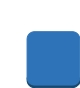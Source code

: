 <?xml version="1.0" encoding="UTF-8"?>
<dia:diagram xmlns:dia="http://www.lysator.liu.se/~alla/dia/">
  <dia:layer name="Fondo" visible="true" active="true">
    <dia:group>
      <dia:group>
        <dia:group>
          <dia:group>
            <dia:object type="Standard - BezierLine" version="0" id="O0">
              <dia:attribute name="obj_pos">
                <dia:point val="3.939,3.233"/>
              </dia:attribute>
              <dia:attribute name="obj_bb">
                <dia:rectangle val="2.936,3.233;4.936,3.556"/>
              </dia:attribute>
              <dia:attribute name="bez_points">
                <dia:point val="3.939,3.233"/>
                <dia:point val="3.939,3.364"/>
                <dia:point val="3.939,3.233"/>
                <dia:point val="3.939,3.364"/>
                <dia:point val="3.939,3.382"/>
                <dia:point val="3.938,3.4"/>
                <dia:point val="3.936,3.417"/>
                <dia:point val="3.936,3.286"/>
                <dia:point val="3.936,3.417"/>
                <dia:point val="3.936,3.286"/>
                <dia:point val="3.938,3.269"/>
                <dia:point val="3.939,3.251"/>
                <dia:point val="3.939,3.233"/>
              </dia:attribute>
              <dia:attribute name="corner_types">
                <dia:enum val="0"/>
                <dia:enum val="0"/>
                <dia:enum val="0"/>
                <dia:enum val="0"/>
                <dia:enum val="0"/>
              </dia:attribute>
              <dia:attribute name="line_color">
                <dia:color val="#19486f"/>
              </dia:attribute>
              <dia:attribute name="line_width">
                <dia:real val="0"/>
              </dia:attribute>
            </dia:object>
            <dia:object type="Standard - BezierLine" version="0" id="O1">
              <dia:attribute name="obj_pos">
                <dia:point val="3.936,3.286"/>
              </dia:attribute>
              <dia:attribute name="obj_bb">
                <dia:rectangle val="3.922,3.286;3.936,3.477"/>
              </dia:attribute>
              <dia:attribute name="bez_points">
                <dia:point val="3.936,3.286"/>
                <dia:point val="3.936,3.417"/>
                <dia:point val="3.936,3.286"/>
                <dia:point val="3.936,3.417"/>
                <dia:point val="3.932,3.438"/>
                <dia:point val="3.928,3.458"/>
                <dia:point val="3.922,3.477"/>
                <dia:point val="3.922,3.347"/>
                <dia:point val="3.922,3.477"/>
                <dia:point val="3.922,3.347"/>
                <dia:point val="3.928,3.327"/>
                <dia:point val="3.932,3.307"/>
                <dia:point val="3.936,3.286"/>
              </dia:attribute>
              <dia:attribute name="corner_types">
                <dia:enum val="0"/>
                <dia:enum val="0"/>
                <dia:enum val="0"/>
                <dia:enum val="0"/>
                <dia:enum val="0"/>
              </dia:attribute>
              <dia:attribute name="line_color">
                <dia:color val="#19486f"/>
              </dia:attribute>
              <dia:attribute name="line_width">
                <dia:real val="0"/>
              </dia:attribute>
            </dia:object>
            <dia:object type="Standard - BezierLine" version="0" id="O2">
              <dia:attribute name="obj_pos">
                <dia:point val="3.922,3.347"/>
              </dia:attribute>
              <dia:attribute name="obj_bb">
                <dia:rectangle val="3.893,3.347;3.922,3.543"/>
              </dia:attribute>
              <dia:attribute name="bez_points">
                <dia:point val="3.922,3.347"/>
                <dia:point val="3.922,3.477"/>
                <dia:point val="3.922,3.347"/>
                <dia:point val="3.922,3.477"/>
                <dia:point val="3.914,3.5"/>
                <dia:point val="3.905,3.522"/>
                <dia:point val="3.893,3.543"/>
                <dia:point val="3.893,3.413"/>
                <dia:point val="3.893,3.543"/>
                <dia:point val="3.893,3.413"/>
                <dia:point val="3.905,3.392"/>
                <dia:point val="3.914,3.37"/>
                <dia:point val="3.922,3.347"/>
              </dia:attribute>
              <dia:attribute name="corner_types">
                <dia:enum val="0"/>
                <dia:enum val="0"/>
                <dia:enum val="0"/>
                <dia:enum val="0"/>
                <dia:enum val="0"/>
              </dia:attribute>
              <dia:attribute name="line_color">
                <dia:color val="#19486f"/>
              </dia:attribute>
              <dia:attribute name="line_width">
                <dia:real val="0"/>
              </dia:attribute>
            </dia:object>
          </dia:group>
          <dia:object type="Standard - Beziergon" version="0" id="O3">
            <dia:attribute name="obj_pos">
              <dia:point val="3.939,3.233"/>
            </dia:attribute>
            <dia:attribute name="obj_bb">
              <dia:rectangle val="2.939,3.233;4.939,3.738"/>
            </dia:attribute>
            <dia:attribute name="bez_points">
              <dia:point val="3.939,3.233"/>
              <dia:point val="3.939,3.364"/>
              <dia:point val="3.939,3.233"/>
              <dia:point val="3.939,3.364"/>
              <dia:point val="3.939,3.57"/>
              <dia:point val="3.77,3.738"/>
              <dia:point val="3.562,3.738"/>
              <dia:point val="3.562,3.607"/>
              <dia:point val="3.562,3.738"/>
              <dia:point val="3.562,3.607"/>
              <dia:point val="3.77,3.607"/>
              <dia:point val="3.939,3.44"/>
            </dia:attribute>
            <dia:attribute name="corner_types">
              <dia:enum val="-1797716344"/>
              <dia:enum val="0"/>
              <dia:enum val="0"/>
              <dia:enum val="0"/>
              <dia:enum val="0"/>
            </dia:attribute>
            <dia:attribute name="line_color">
              <dia:color val="#19486f"/>
            </dia:attribute>
            <dia:attribute name="line_width">
              <dia:real val="0"/>
            </dia:attribute>
            <dia:attribute name="inner_color">
              <dia:color val="#19486f"/>
            </dia:attribute>
            <dia:attribute name="show_background">
              <dia:boolean val="true"/>
            </dia:attribute>
          </dia:object>
          <dia:group>
            <dia:object type="Standard - Polygon" version="0" id="O4">
              <dia:attribute name="obj_pos">
                <dia:point val="3.619,3.567"/>
              </dia:attribute>
              <dia:attribute name="obj_bb">
                <dia:rectangle val="1.681,3.567;3.619,3.738"/>
              </dia:attribute>
              <dia:attribute name="poly_points">
                <dia:point val="3.619,3.567"/>
                <dia:point val="3.562,3.738"/>
                <dia:point val="1.681,3.738"/>
                <dia:point val="1.681,3.607"/>
              </dia:attribute>
              <dia:attribute name="line_color">
                <dia:color val="#19486f"/>
              </dia:attribute>
              <dia:attribute name="line_width">
                <dia:real val="0"/>
              </dia:attribute>
              <dia:attribute name="inner_color">
                <dia:color val="#19486f"/>
              </dia:attribute>
              <dia:attribute name="show_background">
                <dia:boolean val="true"/>
              </dia:attribute>
            </dia:object>
          </dia:group>
          <dia:object type="Standard - Beziergon" version="0" id="O5">
            <dia:attribute name="obj_pos">
              <dia:point val="1.681,3.607"/>
            </dia:attribute>
            <dia:attribute name="obj_bb">
              <dia:rectangle val="0.304,3.233;2.304,3.738"/>
            </dia:attribute>
            <dia:attribute name="bez_points">
              <dia:point val="1.681,3.607"/>
              <dia:point val="1.681,3.738"/>
              <dia:point val="1.681,3.607"/>
              <dia:point val="1.681,3.738"/>
              <dia:point val="1.472,3.738"/>
              <dia:point val="1.304,3.57"/>
              <dia:point val="1.304,3.364"/>
              <dia:point val="1.304,3.233"/>
              <dia:point val="1.304,3.364"/>
              <dia:point val="1.304,3.233"/>
              <dia:point val="1.304,3.44"/>
              <dia:point val="1.472,3.607"/>
            </dia:attribute>
            <dia:attribute name="corner_types">
              <dia:enum val="0"/>
              <dia:enum val="0"/>
              <dia:enum val="0"/>
              <dia:enum val="0"/>
              <dia:enum val="0"/>
            </dia:attribute>
            <dia:attribute name="line_color">
              <dia:color val="#19486f"/>
            </dia:attribute>
            <dia:attribute name="line_width">
              <dia:real val="0"/>
            </dia:attribute>
            <dia:attribute name="inner_color">
              <dia:color val="#19486f"/>
            </dia:attribute>
            <dia:attribute name="show_background">
              <dia:boolean val="true"/>
            </dia:attribute>
          </dia:object>
          <dia:group>
            <dia:object type="Standard - Beziergon" version="0" id="O6">
              <dia:attribute name="obj_pos">
                <dia:point val="3.562,0.939"/>
              </dia:attribute>
              <dia:attribute name="obj_bb">
                <dia:rectangle val="1.304,0.939;3.939,3.607"/>
              </dia:attribute>
              <dia:attribute name="bez_points">
                <dia:point val="3.562,0.939"/>
                <dia:point val="3.77,0.939"/>
                <dia:point val="3.939,1.106"/>
                <dia:point val="3.939,1.313"/>
                <dia:point val="3.939,3.233"/>
                <dia:point val="3.939,1.313"/>
                <dia:point val="3.939,3.233"/>
                <dia:point val="3.939,3.44"/>
                <dia:point val="3.77,3.607"/>
                <dia:point val="3.562,3.607"/>
                <dia:point val="1.681,3.607"/>
                <dia:point val="3.562,3.607"/>
                <dia:point val="1.681,3.607"/>
                <dia:point val="1.472,3.607"/>
                <dia:point val="1.304,3.44"/>
                <dia:point val="1.304,3.233"/>
                <dia:point val="1.304,1.313"/>
                <dia:point val="1.304,3.233"/>
                <dia:point val="1.304,1.313"/>
                <dia:point val="1.304,1.106"/>
                <dia:point val="1.472,0.939"/>
                <dia:point val="1.681,0.939"/>
                <dia:point val="3.562,0.939"/>
                <dia:point val="1.681,0.939"/>
                <dia:point val="3.562,0.939"/>
                <dia:point val="3.562,0.939"/>
                <dia:point val="1.681,0.939"/>
              </dia:attribute>
              <dia:attribute name="corner_types">
                <dia:enum val="-1797716312"/>
                <dia:enum val="0"/>
                <dia:enum val="0"/>
                <dia:enum val="0"/>
                <dia:enum val="0"/>
                <dia:enum val="0"/>
                <dia:enum val="0"/>
                <dia:enum val="0"/>
                <dia:enum val="0"/>
                <dia:enum val="0"/>
              </dia:attribute>
              <dia:attribute name="line_color">
                <dia:color val="#2e73b7"/>
              </dia:attribute>
              <dia:attribute name="line_width">
                <dia:real val="0"/>
              </dia:attribute>
              <dia:attribute name="inner_color">
                <dia:color val="#2e73b7"/>
              </dia:attribute>
              <dia:attribute name="show_background">
                <dia:boolean val="true"/>
              </dia:attribute>
            </dia:object>
          </dia:group>
        </dia:group>
      </dia:group>
      <dia:object type="Standard - Text" version="1" id="O7">
        <dia:attribute name="obj_pos">
          <dia:point val="0,0"/>
        </dia:attribute>
        <dia:attribute name="obj_bb">
          <dia:rectangle val="0,-0.595;1.925,0.15"/>
        </dia:attribute>
        <dia:attribute name="text">
          <dia:composite type="text">
            <dia:attribute name="string">
              <dia:string>#MySQL#</dia:string>
            </dia:attribute>
            <dia:attribute name="font">
              <dia:font family="monospace" style="0" name="Courier"/>
            </dia:attribute>
            <dia:attribute name="height">
              <dia:real val="0.8"/>
            </dia:attribute>
            <dia:attribute name="pos">
              <dia:point val="0,0"/>
            </dia:attribute>
            <dia:attribute name="color">
              <dia:color val="#ffffff"/>
            </dia:attribute>
            <dia:attribute name="alignment">
              <dia:enum val="0"/>
            </dia:attribute>
          </dia:composite>
        </dia:attribute>
        <dia:attribute name="valign">
          <dia:enum val="3"/>
        </dia:attribute>
      </dia:object>
    </dia:group>
  </dia:layer>
</dia:diagram>
